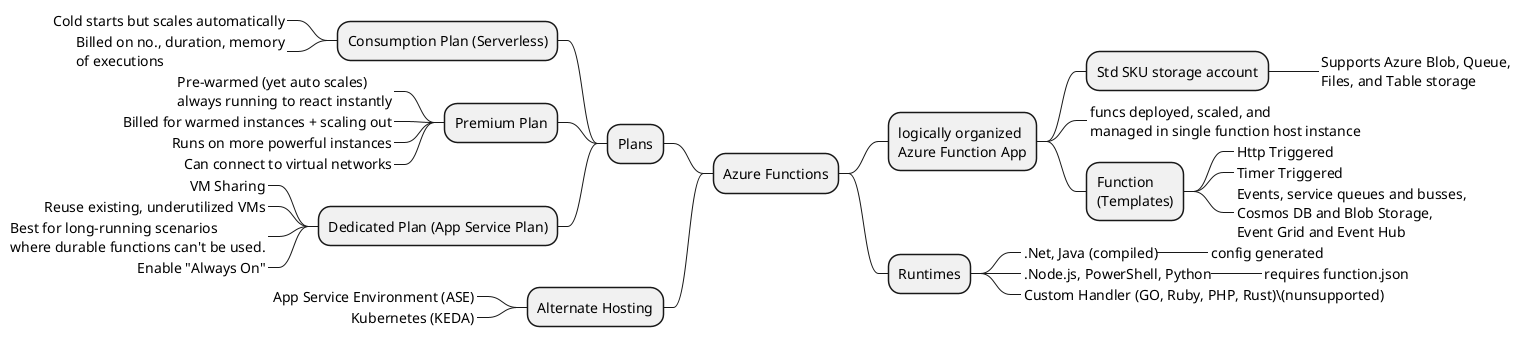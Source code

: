 @startmindmap "Functions"

+ Azure Functions
++ logically organized\nAzure Function App
+++ Std SKU storage account
++++_ Supports Azure Blob, Queue,\nFiles, and Table storage
+++_ funcs deployed, scaled, and\nmanaged in single function host instance
+++ Function\n(Templates)
++++_ Http Triggered
++++_ Timer Triggered
++++_ Events, service queues and busses,\nCosmos DB and Blob Storage,\nEvent Grid and Event Hub
++ Runtimes
+++_ .Net, Java (compiled)
++++_ config generated
+++_ .Node.js, PowerShell, Python
++++_ requires function.json
+++_ Custom Handler (GO, Ruby, PHP, Rust)\(nunsupported)
-- Plans
--- Consumption Plan (Serverless)
----_ Cold starts but scales automatically
----_ Billed on no., duration, memory\nof executions
--- Premium Plan
----_ Pre-warmed (yet auto scales)\nalways running to react instantly
----_ Billed for warmed instances + scaling out
----_ Runs on more powerful instances
----_ Can connect to virtual networks
--- Dedicated Plan (App Service Plan)
----_ VM Sharing
----_ Reuse existing, underutilized VMs
----_ Best for long-running scenarios\nwhere durable functions can't be used.
----_ Enable "Always On"

-- Alternate Hosting
---_ App Service Environment (ASE)
---_ Kubernetes (KEDA)
@endmindmap
